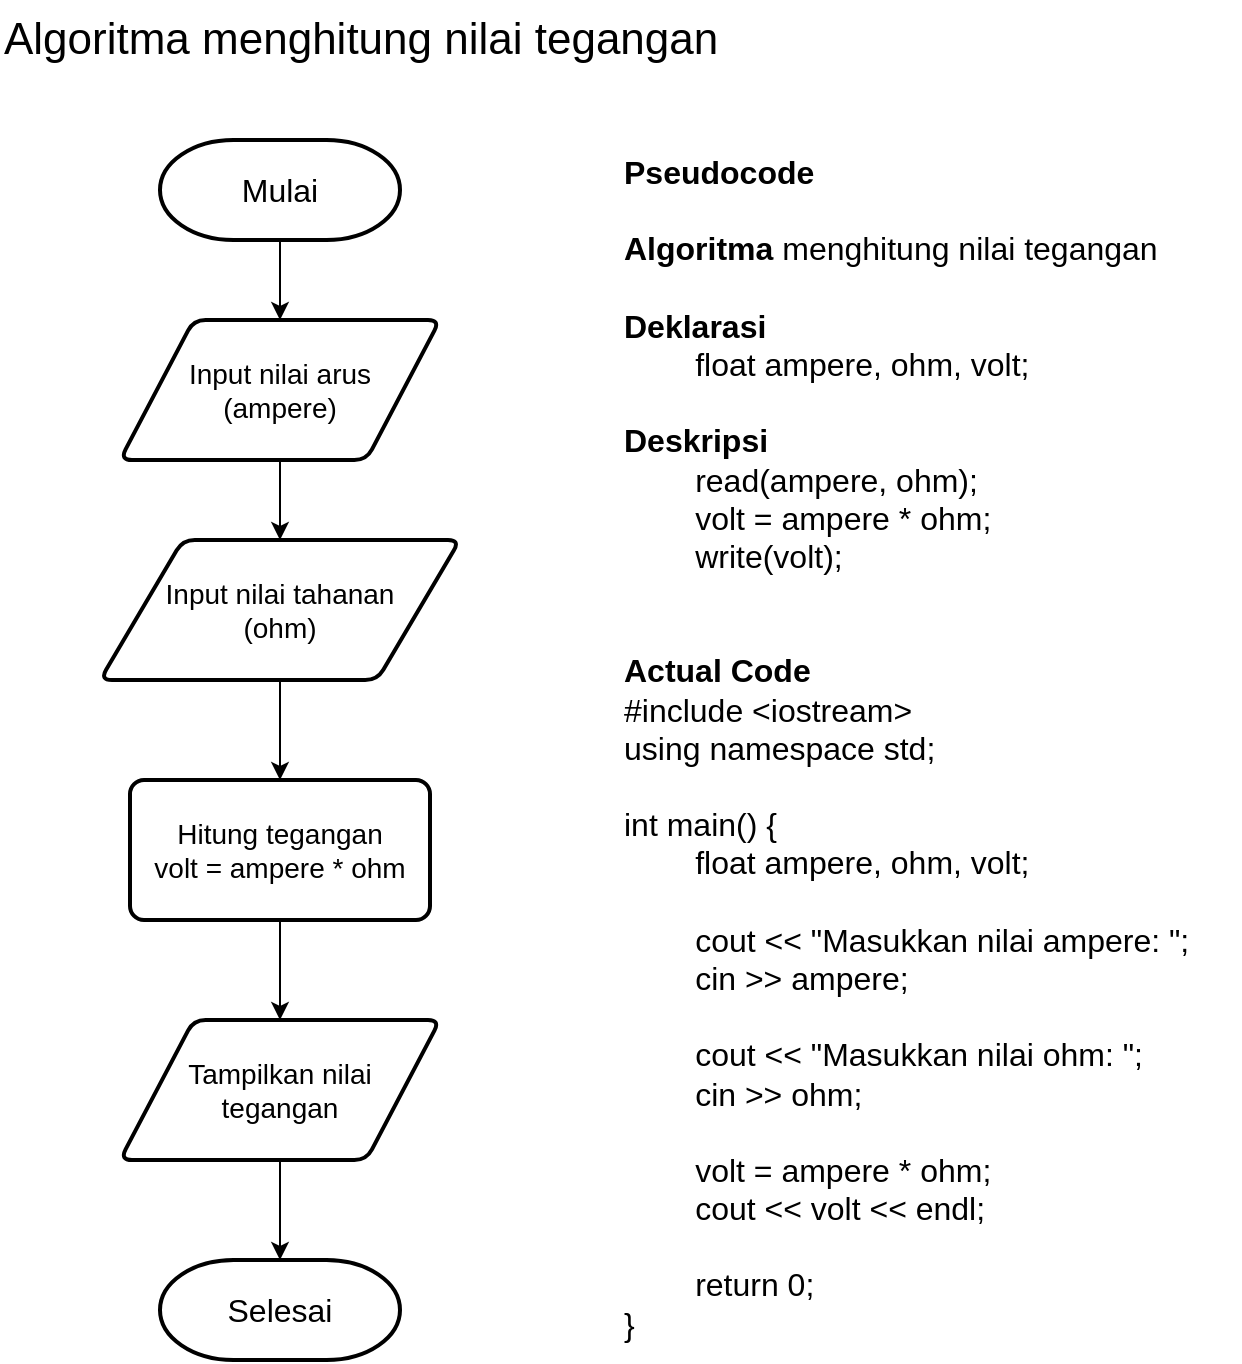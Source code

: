 <mxfile version="24.7.7">
  <diagram name="Page-1" id="tB5CQHO0TRVabGKXUqhu">
    <mxGraphModel dx="1050" dy="581" grid="1" gridSize="10" guides="1" tooltips="1" connect="1" arrows="1" fold="1" page="1" pageScale="1" pageWidth="850" pageHeight="1100" math="0" shadow="0">
      <root>
        <mxCell id="0" />
        <mxCell id="1" parent="0" />
        <mxCell id="gBuZF0G5z6pku1You0ux-3" value="" style="edgeStyle=orthogonalEdgeStyle;rounded=0;orthogonalLoop=1;jettySize=auto;html=1;" parent="1" source="gBuZF0G5z6pku1You0ux-1" target="gBuZF0G5z6pku1You0ux-2" edge="1">
          <mxGeometry relative="1" as="geometry" />
        </mxCell>
        <mxCell id="gBuZF0G5z6pku1You0ux-1" value="&lt;font style=&quot;font-size: 16px;&quot;&gt;Mulai&lt;/font&gt;" style="strokeWidth=2;html=1;shape=mxgraph.flowchart.terminator;whiteSpace=wrap;" parent="1" vertex="1">
          <mxGeometry x="90" y="80" width="120" height="50" as="geometry" />
        </mxCell>
        <mxCell id="gBuZF0G5z6pku1You0ux-5" value="" style="edgeStyle=orthogonalEdgeStyle;rounded=0;orthogonalLoop=1;jettySize=auto;html=1;" parent="1" source="gBuZF0G5z6pku1You0ux-2" target="gBuZF0G5z6pku1You0ux-4" edge="1">
          <mxGeometry relative="1" as="geometry" />
        </mxCell>
        <mxCell id="gBuZF0G5z6pku1You0ux-2" value="&lt;font style=&quot;font-size: 14px;&quot;&gt;Input nilai arus&lt;/font&gt;&lt;div style=&quot;font-size: 14px;&quot;&gt;&lt;font style=&quot;font-size: 14px;&quot;&gt;(ampere)&lt;/font&gt;&lt;/div&gt;" style="shape=parallelogram;html=1;strokeWidth=2;perimeter=parallelogramPerimeter;whiteSpace=wrap;rounded=1;arcSize=12;size=0.23;" parent="1" vertex="1">
          <mxGeometry x="70" y="170" width="160" height="70" as="geometry" />
        </mxCell>
        <mxCell id="gBuZF0G5z6pku1You0ux-7" value="" style="edgeStyle=orthogonalEdgeStyle;rounded=0;orthogonalLoop=1;jettySize=auto;html=1;" parent="1" source="gBuZF0G5z6pku1You0ux-4" target="gBuZF0G5z6pku1You0ux-6" edge="1">
          <mxGeometry relative="1" as="geometry" />
        </mxCell>
        <mxCell id="gBuZF0G5z6pku1You0ux-4" value="&lt;font style=&quot;font-size: 14px;&quot;&gt;Input nilai tahanan&lt;/font&gt;&lt;div style=&quot;font-size: 14px;&quot;&gt;&lt;font style=&quot;font-size: 14px;&quot;&gt;(ohm)&lt;/font&gt;&lt;/div&gt;" style="shape=parallelogram;html=1;strokeWidth=2;perimeter=parallelogramPerimeter;whiteSpace=wrap;rounded=1;arcSize=12;size=0.23;" parent="1" vertex="1">
          <mxGeometry x="60" y="280" width="180" height="70" as="geometry" />
        </mxCell>
        <mxCell id="gBuZF0G5z6pku1You0ux-9" value="" style="edgeStyle=orthogonalEdgeStyle;rounded=0;orthogonalLoop=1;jettySize=auto;html=1;" parent="1" source="gBuZF0G5z6pku1You0ux-6" target="gBuZF0G5z6pku1You0ux-8" edge="1">
          <mxGeometry relative="1" as="geometry" />
        </mxCell>
        <mxCell id="gBuZF0G5z6pku1You0ux-6" value="&lt;font style=&quot;font-size: 14px;&quot;&gt;Hitung tegangan&lt;/font&gt;&lt;div style=&quot;font-size: 14px;&quot;&gt;&lt;font style=&quot;font-size: 14px;&quot;&gt;volt = ampere * ohm&lt;/font&gt;&lt;/div&gt;" style="rounded=1;whiteSpace=wrap;html=1;absoluteArcSize=1;arcSize=14;strokeWidth=2;" parent="1" vertex="1">
          <mxGeometry x="75" y="400" width="150" height="70" as="geometry" />
        </mxCell>
        <mxCell id="gBuZF0G5z6pku1You0ux-11" value="" style="edgeStyle=orthogonalEdgeStyle;rounded=0;orthogonalLoop=1;jettySize=auto;html=1;" parent="1" source="gBuZF0G5z6pku1You0ux-8" target="gBuZF0G5z6pku1You0ux-10" edge="1">
          <mxGeometry relative="1" as="geometry" />
        </mxCell>
        <mxCell id="gBuZF0G5z6pku1You0ux-8" value="&lt;span style=&quot;font-size: 14px;&quot;&gt;Tampilkan nilai&lt;/span&gt;&lt;div&gt;&lt;span style=&quot;font-size: 14px;&quot;&gt;tegangan&lt;/span&gt;&lt;/div&gt;" style="shape=parallelogram;html=1;strokeWidth=2;perimeter=parallelogramPerimeter;whiteSpace=wrap;rounded=1;arcSize=12;size=0.23;" parent="1" vertex="1">
          <mxGeometry x="70" y="520" width="160" height="70" as="geometry" />
        </mxCell>
        <mxCell id="gBuZF0G5z6pku1You0ux-10" value="&lt;span style=&quot;font-size: 16px;&quot;&gt;Selesai&lt;/span&gt;" style="strokeWidth=2;html=1;shape=mxgraph.flowchart.terminator;whiteSpace=wrap;" parent="1" vertex="1">
          <mxGeometry x="90" y="640" width="120" height="50" as="geometry" />
        </mxCell>
        <mxCell id="ln7pJaZYQG9SrKI5YlB6-1" value="&lt;font style=&quot;font-size: 22px;&quot;&gt;Algoritma menghitung nilai tegangan&lt;/font&gt;" style="text;html=1;align=left;verticalAlign=middle;resizable=0;points=[];autosize=1;strokeColor=none;fillColor=none;" parent="1" vertex="1">
          <mxGeometry x="10" y="10" width="380" height="40" as="geometry" />
        </mxCell>
        <mxCell id="ln7pJaZYQG9SrKI5YlB6-2" value="&lt;font style=&quot;font-size: 16px;&quot;&gt;&lt;b&gt;Pseudocode&lt;/b&gt;&lt;/font&gt;&lt;div style=&quot;font-size: 16px;&quot;&gt;&lt;font style=&quot;font-size: 16px;&quot;&gt;&lt;br&gt;&lt;/font&gt;&lt;/div&gt;&lt;div style=&quot;font-size: 16px;&quot;&gt;&lt;font style=&quot;font-size: 16px;&quot;&gt;&lt;b&gt;Algoritma&lt;/b&gt; menghitung nilai tegangan&lt;/font&gt;&lt;/div&gt;&lt;div style=&quot;font-size: 16px;&quot;&gt;&lt;font style=&quot;font-size: 16px;&quot;&gt;&lt;br&gt;&lt;/font&gt;&lt;/div&gt;&lt;div style=&quot;font-size: 16px;&quot;&gt;&lt;font style=&quot;font-size: 16px;&quot;&gt;&lt;b&gt;Deklarasi&lt;/b&gt;&lt;/font&gt;&lt;/div&gt;&lt;div style=&quot;font-size: 16px;&quot;&gt;&lt;font style=&quot;font-size: 16px;&quot;&gt;&lt;span style=&quot;white-space: pre;&quot;&gt;&#x9;&lt;/span&gt;float ampere, ohm, volt;&lt;br&gt;&lt;/font&gt;&lt;/div&gt;&lt;div style=&quot;font-size: 16px;&quot;&gt;&lt;font style=&quot;font-size: 16px;&quot;&gt;&lt;br&gt;&lt;/font&gt;&lt;/div&gt;&lt;div style=&quot;font-size: 16px;&quot;&gt;&lt;font style=&quot;font-size: 16px;&quot;&gt;&lt;b&gt;Deskripsi&lt;/b&gt;&lt;/font&gt;&lt;/div&gt;&lt;div style=&quot;font-size: 16px;&quot;&gt;&lt;font style=&quot;font-size: 16px;&quot;&gt;&lt;span style=&quot;white-space: pre;&quot;&gt;&#x9;&lt;/span&gt;read(ampere, ohm);&lt;br&gt;&lt;/font&gt;&lt;/div&gt;&lt;div style=&quot;font-size: 16px;&quot;&gt;&lt;font style=&quot;font-size: 16px;&quot;&gt;&lt;span style=&quot;white-space: pre;&quot;&gt;&#x9;&lt;/span&gt;volt = ampere * ohm;&lt;br&gt;&lt;/font&gt;&lt;/div&gt;&lt;div style=&quot;font-size: 16px;&quot;&gt;&lt;font style=&quot;font-size: 16px;&quot;&gt;&lt;span style=&quot;white-space: pre;&quot;&gt;&#x9;&lt;/span&gt;write(volt);&lt;/font&gt;&lt;br&gt;&lt;/div&gt;&lt;div style=&quot;font-size: 16px;&quot;&gt;&lt;font style=&quot;font-size: 16px;&quot;&gt;&lt;br&gt;&lt;/font&gt;&lt;/div&gt;&lt;div style=&quot;font-size: 16px;&quot;&gt;&lt;font style=&quot;font-size: 16px;&quot;&gt;&lt;br&gt;&lt;/font&gt;&lt;/div&gt;&lt;div style=&quot;font-size: 16px;&quot;&gt;&lt;b&gt;Actual Code&lt;/b&gt;&lt;/div&gt;&lt;div style=&quot;font-size: 16px;&quot;&gt;#include &amp;lt;iostream&amp;gt;&lt;/div&gt;&lt;div style=&quot;font-size: 16px;&quot;&gt;using namespace std;&lt;/div&gt;&lt;div style=&quot;font-size: 16px;&quot;&gt;&lt;br&gt;&lt;/div&gt;&lt;div style=&quot;font-size: 16px;&quot;&gt;int main() {&lt;/div&gt;&lt;div style=&quot;font-size: 16px;&quot;&gt;&lt;span style=&quot;white-space: pre;&quot;&gt;&#x9;&lt;/span&gt;float ampere, ohm, volt;&lt;/div&gt;&lt;div style=&quot;font-size: 16px;&quot;&gt;&lt;br&gt;&lt;/div&gt;&lt;div style=&quot;font-size: 16px;&quot;&gt;&lt;span style=&quot;white-space: pre;&quot;&gt;&#x9;&lt;/span&gt;cout &amp;lt;&amp;lt; &quot;Masukkan nilai ampere: &quot;;&lt;br&gt;&lt;/div&gt;&lt;div style=&quot;font-size: 16px;&quot;&gt;&lt;span style=&quot;white-space: pre;&quot;&gt;&#x9;&lt;/span&gt;cin &amp;gt;&amp;gt; ampere;&lt;br&gt;&lt;/div&gt;&lt;div style=&quot;font-size: 16px;&quot;&gt;&lt;br&gt;&lt;/div&gt;&lt;div style=&quot;font-size: 16px;&quot;&gt;&lt;span style=&quot;white-space: pre;&quot;&gt;&#x9;&lt;/span&gt;cout &amp;lt;&amp;lt; &quot;Masukkan nilai ohm: &quot;;&lt;br&gt;&lt;/div&gt;&lt;div style=&quot;font-size: 16px;&quot;&gt;&lt;span style=&quot;white-space: pre;&quot;&gt;&#x9;&lt;/span&gt;cin &amp;gt;&amp;gt; ohm;&lt;br&gt;&lt;/div&gt;&lt;div style=&quot;font-size: 16px;&quot;&gt;&lt;br&gt;&lt;/div&gt;&lt;div style=&quot;font-size: 16px;&quot;&gt;&lt;span style=&quot;white-space: pre;&quot;&gt;&#x9;&lt;/span&gt;volt = ampere * ohm;&lt;br&gt;&lt;/div&gt;&lt;div style=&quot;font-size: 16px;&quot;&gt;&lt;span style=&quot;white-space: pre;&quot;&gt;&#x9;&lt;/span&gt;cout &amp;lt;&amp;lt; volt &amp;lt;&amp;lt; endl;&lt;br&gt;&lt;/div&gt;&lt;div style=&quot;font-size: 16px;&quot;&gt;&lt;br&gt;&lt;span style=&quot;white-space: pre;&quot;&gt;&#x9;&lt;/span&gt;return 0;&lt;br&gt;&lt;/div&gt;&lt;div style=&quot;font-size: 16px;&quot;&gt;}&lt;/div&gt;" style="text;html=1;align=left;verticalAlign=top;resizable=0;points=[];autosize=1;strokeColor=none;fillColor=none;" parent="1" vertex="1">
          <mxGeometry x="320" y="80" width="310" height="610" as="geometry" />
        </mxCell>
      </root>
    </mxGraphModel>
  </diagram>
</mxfile>
